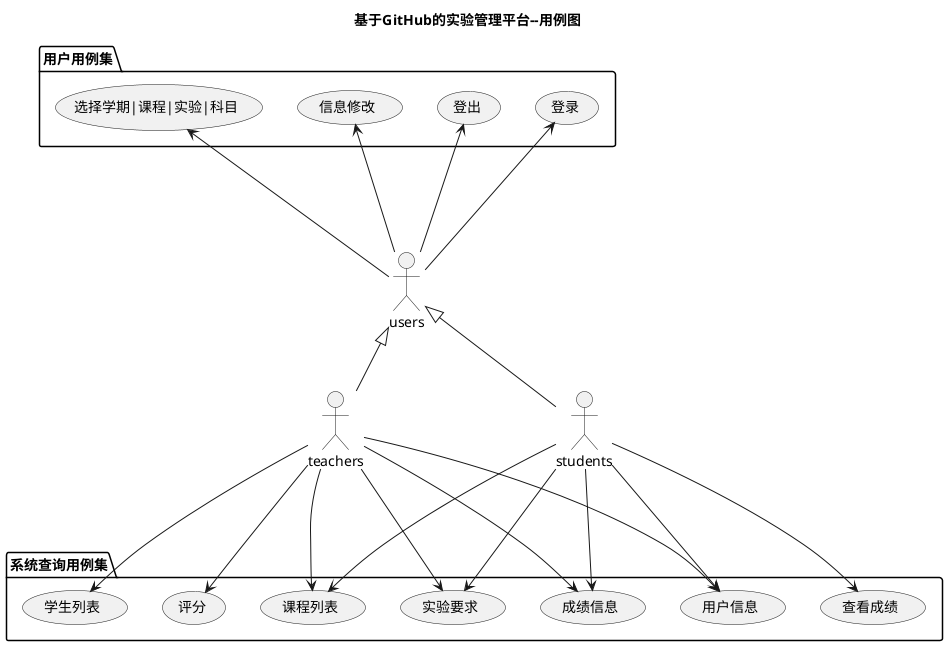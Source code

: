 @startuml

title 基于GitHub的实验管理平台--用例图
actor teachers
actor students
actor users

users <|-- teachers
users <|-- students

package 用户用例集 {
users --up-> (登录)
users --up-> (登出)
users --up-> (信息修改)
users --up-> (选择学期|课程|实验|科目)
}


package 系统查询用例集 {
teachers ---> (用户信息)
teachers ---> (成绩信息)
students ---> (用户信息)
students ---> (成绩信息)
teachers ---> (实验要求)
students ---> (实验要求)
teachers ---> (课程列表)
students ---> (课程列表)
students ---> (查看成绩)
teachers ---> (评分)
teachers ---> (学生列表)

}

@enduml